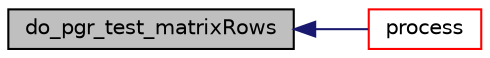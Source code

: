 digraph "do_pgr_test_matrixRows"
{
  edge [fontname="Helvetica",fontsize="10",labelfontname="Helvetica",labelfontsize="10"];
  node [fontname="Helvetica",fontsize="10",shape=record];
  rankdir="LR";
  Node2 [label="do_pgr_test_matrixRows",height=0.2,width=0.4,color="black", fillcolor="grey75", style="filled", fontcolor="black"];
  Node2 -> Node3 [dir="back",color="midnightblue",fontsize="10",style="solid",fontname="Helvetica"];
  Node3 [label="process",height=0.2,width=0.4,color="red", fillcolor="white", style="filled",URL="$test__matrixRows_8c.html#a519d0fc37b5cdd883e6ad51ee56f902d"];
}
